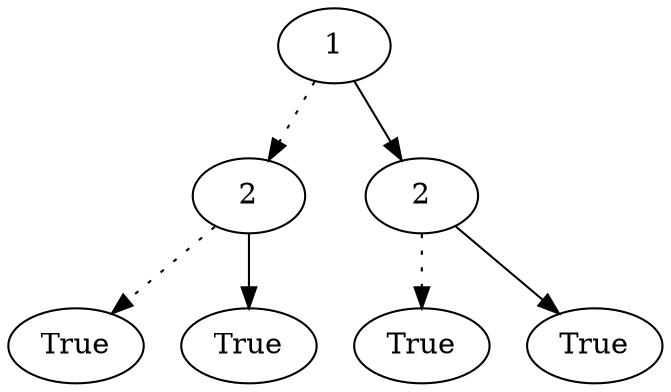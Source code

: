 digraph test {
    0 [label="1"];
1 [label="2"];
2 [label="True"];
3 [label="True"];
4 [label="2"];
5 [label="True"];
6 [label="True"];
0 -> 1 [style="dotted"];
1 -> 2 [style="dotted"];
1 -> 3;
4 -> 5 [style="dotted"];
4 -> 6;
0 -> 4;
}